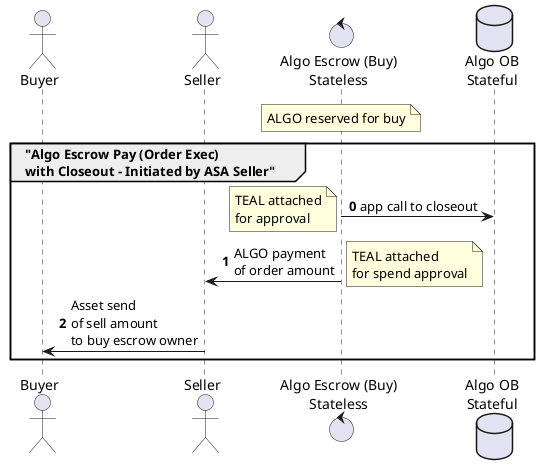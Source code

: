 @startuml
actor Buyer
actor Seller
control "Algo Escrow (Buy)\nStateless" as AlgoEscrow
database "Algo OB\nStateful" as AlgoOB
note over AlgoEscrow: ALGO reserved for buy

group "Algo Escrow Pay (Order Exec)\nwith Closeout - Initiated by ASA Seller"
autonumber 0
AlgoEscrow -> AlgoOB: app call to closeout
note left: TEAL attached\nfor approval
AlgoEscrow -> Seller: ALGO payment\nof order amount
note right: TEAL attached\nfor spend approval
Seller -> Buyer: Asset send\nof sell amount\nto buy escrow owner
end

@enduml
